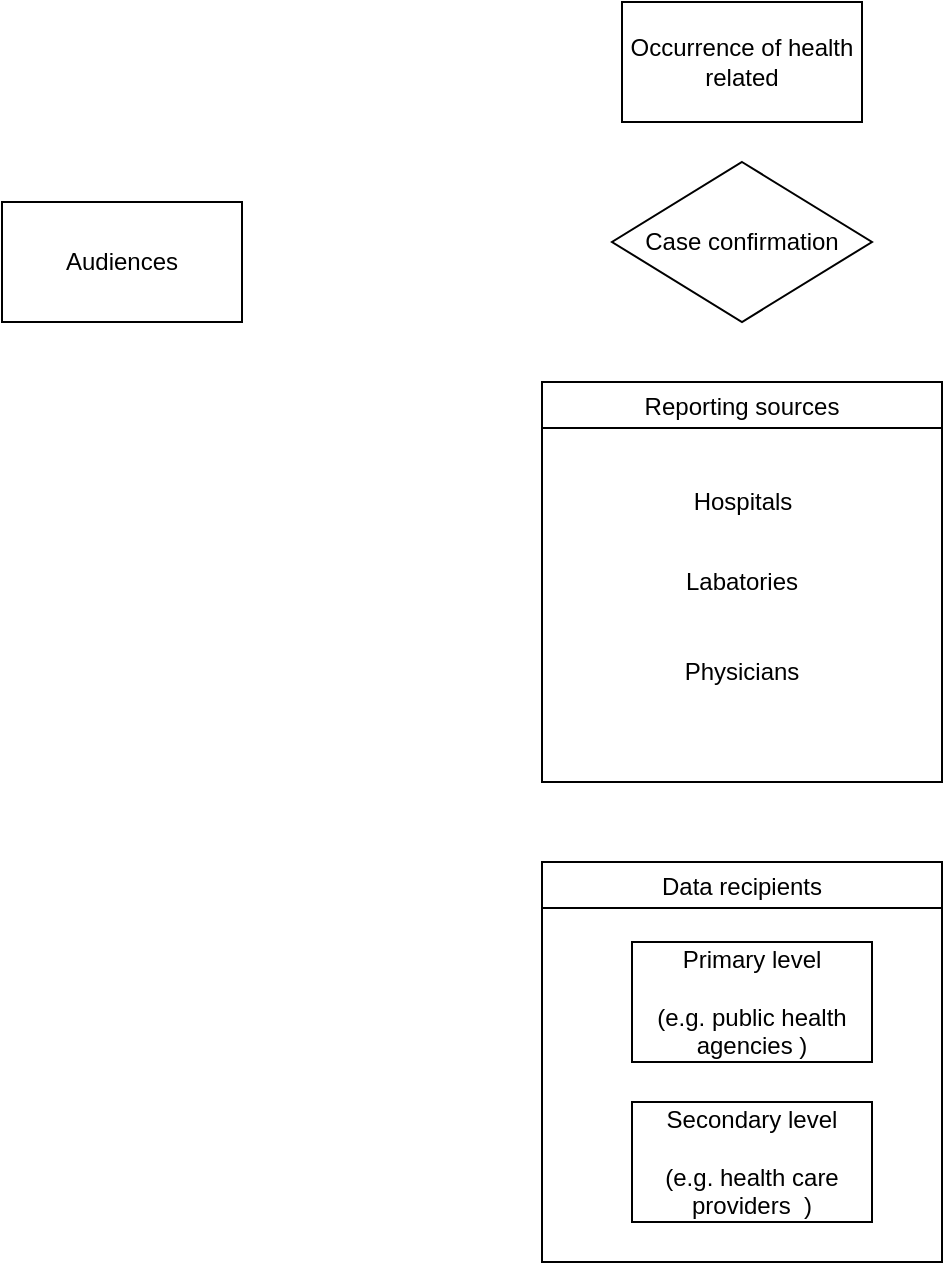 <mxfile version="17.4.0" type="github">
  <diagram id="2p-WxJr-ZqEVsfU9vPcK" name="Page-1">
    <mxGraphModel dx="786" dy="545" grid="1" gridSize="10" guides="1" tooltips="1" connect="1" arrows="1" fold="1" page="1" pageScale="1" pageWidth="850" pageHeight="1100" math="0" shadow="0">
      <root>
        <mxCell id="0" />
        <mxCell id="1" parent="0" />
        <mxCell id="e2j4X3LjjgGyny6EX9Xo-1" value="Occurrence of health related" style="rounded=0;whiteSpace=wrap;html=1;" vertex="1" parent="1">
          <mxGeometry x="420" y="100" width="120" height="60" as="geometry" />
        </mxCell>
        <mxCell id="e2j4X3LjjgGyny6EX9Xo-2" value="Data recipients" style="swimlane;fontStyle=0" vertex="1" parent="1">
          <mxGeometry x="380" y="530" width="200" height="200" as="geometry" />
        </mxCell>
        <mxCell id="e2j4X3LjjgGyny6EX9Xo-5" value="Primary level&lt;br&gt;&lt;br&gt;(e.g. public health agencies )" style="rounded=0;whiteSpace=wrap;html=1;" vertex="1" parent="e2j4X3LjjgGyny6EX9Xo-2">
          <mxGeometry x="45" y="40" width="120" height="60" as="geometry" />
        </mxCell>
        <mxCell id="e2j4X3LjjgGyny6EX9Xo-6" value="Secondary level&lt;br&gt;&lt;br&gt;(e.g. health care providers &amp;nbsp;)" style="rounded=0;whiteSpace=wrap;html=1;" vertex="1" parent="e2j4X3LjjgGyny6EX9Xo-2">
          <mxGeometry x="45" y="120" width="120" height="60" as="geometry" />
        </mxCell>
        <mxCell id="e2j4X3LjjgGyny6EX9Xo-3" value="Audiences" style="rounded=0;whiteSpace=wrap;html=1;" vertex="1" parent="1">
          <mxGeometry x="110" y="200" width="120" height="60" as="geometry" />
        </mxCell>
        <mxCell id="e2j4X3LjjgGyny6EX9Xo-4" value="Case confirmation" style="rhombus;whiteSpace=wrap;html=1;" vertex="1" parent="1">
          <mxGeometry x="415" y="180" width="130" height="80" as="geometry" />
        </mxCell>
        <mxCell id="e2j4X3LjjgGyny6EX9Xo-7" value="Reporting sources" style="swimlane;fontStyle=0" vertex="1" parent="1">
          <mxGeometry x="380" y="290" width="200" height="200" as="geometry" />
        </mxCell>
        <mxCell id="e2j4X3LjjgGyny6EX9Xo-8" value="Hospitals" style="text;html=1;align=center;verticalAlign=middle;resizable=0;points=[];autosize=1;strokeColor=none;fillColor=none;" vertex="1" parent="e2j4X3LjjgGyny6EX9Xo-7">
          <mxGeometry x="70" y="50" width="60" height="20" as="geometry" />
        </mxCell>
        <mxCell id="e2j4X3LjjgGyny6EX9Xo-9" value="Labatories" style="text;html=1;strokeColor=none;fillColor=none;align=center;verticalAlign=middle;whiteSpace=wrap;rounded=0;" vertex="1" parent="e2j4X3LjjgGyny6EX9Xo-7">
          <mxGeometry x="70" y="85" width="60" height="30" as="geometry" />
        </mxCell>
        <mxCell id="e2j4X3LjjgGyny6EX9Xo-10" value="Physicians" style="text;html=1;strokeColor=none;fillColor=none;align=center;verticalAlign=middle;whiteSpace=wrap;rounded=0;" vertex="1" parent="e2j4X3LjjgGyny6EX9Xo-7">
          <mxGeometry x="70" y="130" width="60" height="30" as="geometry" />
        </mxCell>
      </root>
    </mxGraphModel>
  </diagram>
</mxfile>
